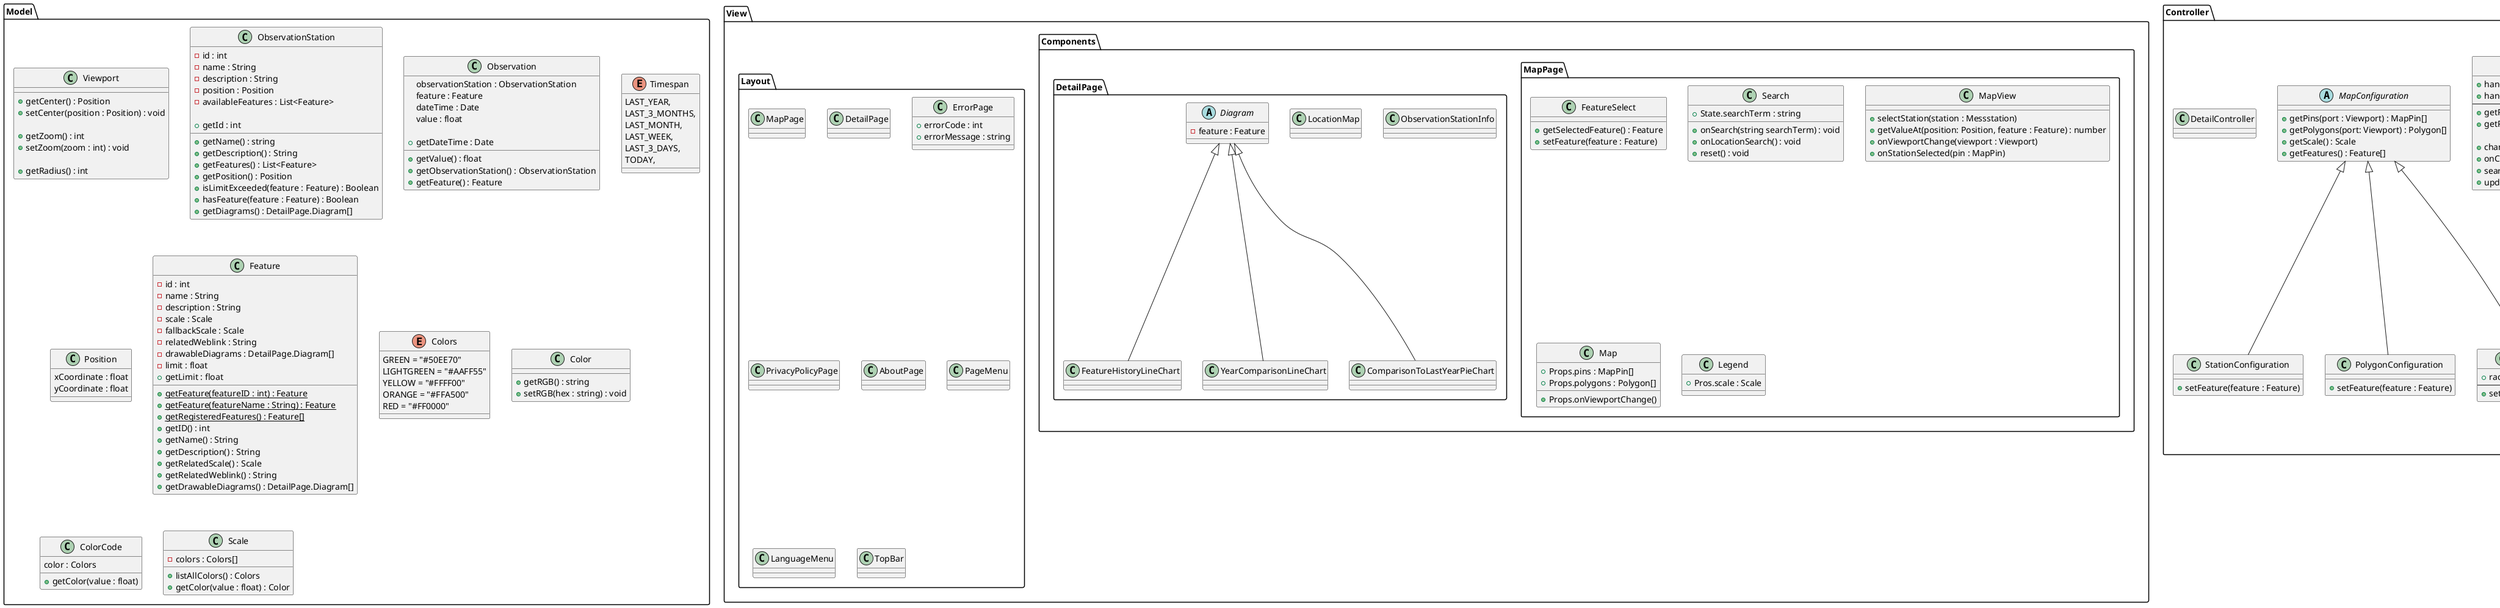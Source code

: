 @startuml MVC

namespace Model {

    class Viewport {
        + getCenter() : Position
        + setCenter(position : Position) : void

        + getZoom() : int
        + setZoom(zoom : int) : void

        + getRadius() : int
    }
    
    class ObservationStation {
        -id : int
        -name : String
        - description : String
        -position : Position
        -availableFeatures : List<Feature>

        + getId : int
        + getName() : string
        + getDescription() : String
        + getFeatures() : List<Feature>
        + getPosition() : Position
        + isLimitExceeded(feature : Feature) : Boolean
        + hasFeature(feature : Feature) : Boolean
        + getDiagrams() : DetailPage.Diagram[]
    }
   
    class Observation {
        observationStation : ObservationStation
        feature : Feature
        dateTime : Date
        value : float

        + getValue() : float
        + getObservationStation() : ObservationStation
        + getFeature() : Feature
        + getDateTime : Date
    }

    enum Timespan {
            LAST_YEAR,
            LAST_3_MONTHS,
            LAST_MONTH,
            LAST_WEEK,
            LAST_3_DAYS,
            TODAY,
        }
    
    class Position {
        xCoordinate : float
        yCoordinate : float
    }

    class Feature {
        - id : int
        - name : String
        - description : String
        - scale : Scale
        - fallbackScale : Scale
        - relatedWeblink : String
        - drawableDiagrams : DetailPage.Diagram[]
        - limit : float
        {static} + getFeature(featureID : int) : Feature
        {static} + getFeature(featureName : String) : Feature
        {static} + getRegisteredFeatures() : Feature[]
        + getID() : int
        + getName() : String
        + getDescription() : String
        + getRelatedScale() : Scale
        + getRelatedWeblink() : String
        + getDrawableDiagrams() : DetailPage.Diagram[]
        + getLimit : float
    }

    enum Colors {
        GREEN = "#50EE70"
        LIGHTGREEN = "#AAFF55"
        YELLOW = "#FFFF00"
        ORANGE = "#FFA500"
        RED = "#FF0000" 
    }

    class Color {
        + getRGB() : string
        + setRGB(hex : string) : void
    }

    class ColorCode {
        color : Colors
        + getColor(value : float)
    }

    class Scale {
        -colors : Colors[]
        +listAllColors() : Colors
        + getColor(value : float) : Color
    }

}

namespace View {
    namespace Components {
        namespace MapPage {
            class FeatureSelect {
                + getSelectedFeature() : Feature
                + setFeature(feature : Feature)
            }
            class Search {
                + State.searchTerm : string
                + onSearch(string searchTerm) : void
                + onLocationSearch() : void
                + reset() : void
            }

            class MapView {
            + selectStation(station : Messstation)
            + getValueAt(position: Position, feature : Feature) : number
            + onViewportChange(viewport : Viewport)
            + onStationSelected(pin : MapPin)
        }
            class Map {
                + Props.pins : MapPin[]
                + Props.polygons : Polygon[]
                + Props.onViewportChange()
            }
            class Legend {
                + Pros.scale : Scale
            }
        }
        namespace DetailPage {
            class ObservationStationInfo
            class LocationMap
            abstract Diagram {
                - feature : Feature
            }
            class FeatureHistoryLineChart extends Diagram
            class YearComparisonLineChart extends Diagram
            class ComparisonToLastYearPieChart extends Diagram
        }
    }

    namespace Layout {
        class MapPage
        class DetailPage
        class ErrorPage {
            + errorCode : int
            + errorMessage : string
        }
        class PrivacyPolicyPage
        class AboutPage
        class PageMenu
        class LanguageMenu
        class TopBar
    }
}


namespace Controller {
    namespace Frost {
        class FROSTServer {
            + setUrl(url : string) : void
            + getUrl() : string
        }

        class FROSTQuery {
            + send() : QueryResult
            + setTop(n : int) : void           
            + setSkip(n : int) : void
            + enableCount(set : boolean) : void
            + setOrderBy(orderBy : string) : void
            + setSelect(select : string) : void
            + setFilter(filter : string) : void
            + setExpand(expand : string) : void
            + setId(id : string) : void
        }

        interface QueryResult
        class DataProvider {
            + getLatestObservations(center : Position, radius: int, feature : Feature) : Observation[]
            + getLatestObservation(station : ObservationStation, feature : Feature) : Observation
            + getStationsIn(middle: Position, radius : int) : Station[]
            + getHistoricalObservations(station : Station, start : Date, end : Date, feature : Feature) : Observation[]
            + getHistoricalObservations(station : Station, start : Date, end : Date, frequency : Frequency, feature : Feature) : Observation[]
            + getStation(id : string) : Station
            + getFeature(id : string) : Feature
        }
        class FeatureProvider {
            makeFeature(id : string) : Feature
            getScale(feature : Feature) : Scale
        }
    }
    namespace Storage {
        class Language {
            + getString(id: string) : string
            + loadLanguage(languageId : string)
        }

        class MapConfigurationMemory {
            + save(MapConfiguration conf, viewport : Viewport)
            + load() : (MapConfiguration, Viewport)
        }
    }

    class MapController {
        + handlePopup(pin : MapPin) : (Station, Observation)
        + handleViewportChange(viewport : Viewport)
        --
        + getPins() : MapPin[]
        + getPolygons() : Polygon[]

        + changeFeature(feature : Feature) : void
        + onConfigurationChange(mapConf : MapConfiguration) : void
        + search(searchTerm : string) : void
        + updateCurrentPosition() : void
    }

    abstract MapConfiguration {
        + getPins(port : Viewport) : MapPin[]
        + getPolygons(port: Viewport) : Polygon[]
        + getScale() : Scale
        + getFeatures() : Feature[]
    }

    class StationConfiguration extends MapConfiguration {
        + setFeature(feature : Feature)
    }

    class PolygonConfiguration extends MapConfiguration {
        + setFeature(feature : Feature)
    }

    class NearConfiguration extends MapConfiguration {
        + radius : int
        --
        + setFeature(feature : Feature)
    }

    class DetailController {
        
    }


}

@enduml